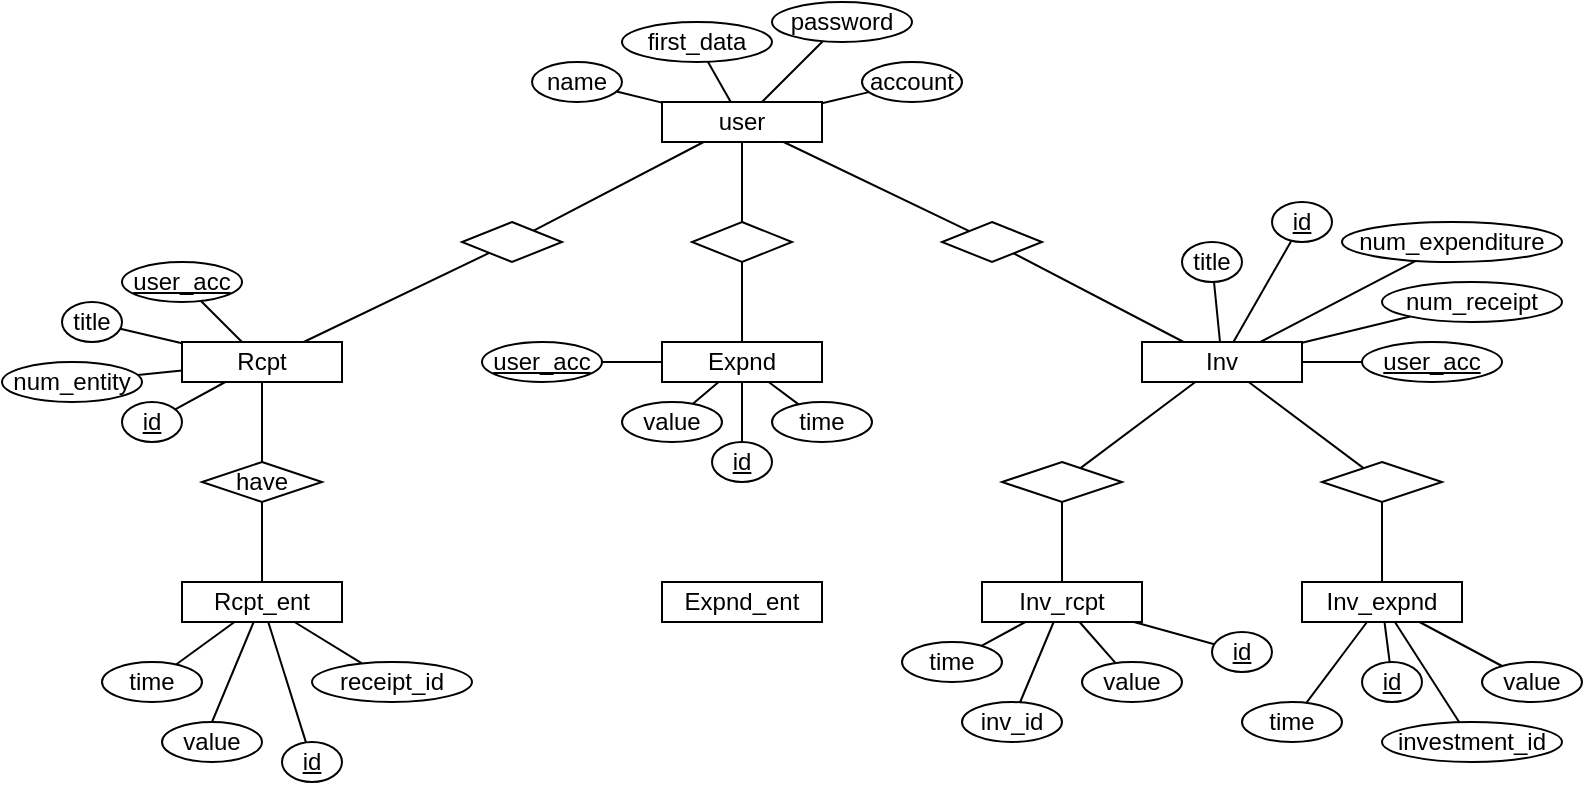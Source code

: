 <mxfile version="14.8.0" type="device"><diagram id="9Buu_Cc-pNRBsCQl5Hp7" name="Page-1"><mxGraphModel dx="865" dy="456" grid="1" gridSize="10" guides="1" tooltips="1" connect="1" arrows="1" fold="1" page="1" pageScale="1" pageWidth="850" pageHeight="1100" math="0" shadow="0"><root><mxCell id="0"/><mxCell id="1" parent="0"/><mxCell id="oZ_vx5jJv_oe8ziemRPR-1" value="Rcpt" style="rounded=0;whiteSpace=wrap;html=1;" parent="1" vertex="1"><mxGeometry x="280" y="300" width="80" height="20" as="geometry"/></mxCell><mxCell id="oZ_vx5jJv_oe8ziemRPR-2" value="user" style="rounded=0;whiteSpace=wrap;html=1;" parent="1" vertex="1"><mxGeometry x="520" y="180" width="80" height="20" as="geometry"/></mxCell><mxCell id="oZ_vx5jJv_oe8ziemRPR-3" value="title" style="ellipse;whiteSpace=wrap;html=1;" parent="1" vertex="1"><mxGeometry x="220" y="280" width="30" height="20" as="geometry"/></mxCell><mxCell id="oZ_vx5jJv_oe8ziemRPR-4" value="num_entity" style="ellipse;whiteSpace=wrap;html=1;" parent="1" vertex="1"><mxGeometry x="190" y="310" width="70" height="20" as="geometry"/></mxCell><mxCell id="oZ_vx5jJv_oe8ziemRPR-5" value="&lt;u&gt;id&lt;/u&gt;" style="ellipse;whiteSpace=wrap;html=1;" parent="1" vertex="1"><mxGeometry x="250" y="330" width="30" height="20" as="geometry"/></mxCell><mxCell id="oZ_vx5jJv_oe8ziemRPR-6" value="account" style="ellipse;whiteSpace=wrap;html=1;" parent="1" vertex="1"><mxGeometry x="620" y="160" width="50" height="20" as="geometry"/></mxCell><mxCell id="oZ_vx5jJv_oe8ziemRPR-7" value="password" style="ellipse;whiteSpace=wrap;html=1;" parent="1" vertex="1"><mxGeometry x="575" y="130" width="70" height="20" as="geometry"/></mxCell><mxCell id="oZ_vx5jJv_oe8ziemRPR-8" value="" style="endArrow=none;html=1;" parent="1" source="oZ_vx5jJv_oe8ziemRPR-7" target="oZ_vx5jJv_oe8ziemRPR-2" edge="1"><mxGeometry width="50" height="50" relative="1" as="geometry"><mxPoint x="350" y="160" as="sourcePoint"/><mxPoint x="400" y="110" as="targetPoint"/></mxGeometry></mxCell><mxCell id="oZ_vx5jJv_oe8ziemRPR-9" value="" style="endArrow=none;html=1;" parent="1" source="oZ_vx5jJv_oe8ziemRPR-2" target="oZ_vx5jJv_oe8ziemRPR-6" edge="1"><mxGeometry width="50" height="50" relative="1" as="geometry"><mxPoint x="440" y="200" as="sourcePoint"/><mxPoint x="490" y="150" as="targetPoint"/></mxGeometry></mxCell><mxCell id="oZ_vx5jJv_oe8ziemRPR-10" value="" style="endArrow=none;html=1;" parent="1" source="oZ_vx5jJv_oe8ziemRPR-1" target="oZ_vx5jJv_oe8ziemRPR-3" edge="1"><mxGeometry width="50" height="50" relative="1" as="geometry"><mxPoint x="300" y="280" as="sourcePoint"/><mxPoint x="350" y="230" as="targetPoint"/></mxGeometry></mxCell><mxCell id="oZ_vx5jJv_oe8ziemRPR-11" value="" style="endArrow=none;html=1;" parent="1" source="oZ_vx5jJv_oe8ziemRPR-1" target="oZ_vx5jJv_oe8ziemRPR-4" edge="1"><mxGeometry width="50" height="50" relative="1" as="geometry"><mxPoint x="400" y="290" as="sourcePoint"/><mxPoint x="450" y="240" as="targetPoint"/></mxGeometry></mxCell><mxCell id="oZ_vx5jJv_oe8ziemRPR-12" value="" style="endArrow=none;html=1;" parent="1" source="oZ_vx5jJv_oe8ziemRPR-5" target="oZ_vx5jJv_oe8ziemRPR-1" edge="1"><mxGeometry width="50" height="50" relative="1" as="geometry"><mxPoint x="230" y="390" as="sourcePoint"/><mxPoint x="280" y="340" as="targetPoint"/></mxGeometry></mxCell><mxCell id="oZ_vx5jJv_oe8ziemRPR-13" value="Rcpt_ent" style="rounded=0;whiteSpace=wrap;html=1;" parent="1" vertex="1"><mxGeometry x="280" y="420" width="80" height="20" as="geometry"/></mxCell><mxCell id="oZ_vx5jJv_oe8ziemRPR-15" value="receipt_id" style="ellipse;whiteSpace=wrap;html=1;" parent="1" vertex="1"><mxGeometry x="345" y="460" width="80" height="20" as="geometry"/></mxCell><mxCell id="oZ_vx5jJv_oe8ziemRPR-16" value="&lt;u&gt;id&lt;/u&gt;" style="ellipse;whiteSpace=wrap;html=1;" parent="1" vertex="1"><mxGeometry x="330" y="500" width="30" height="20" as="geometry"/></mxCell><mxCell id="oZ_vx5jJv_oe8ziemRPR-18" value="" style="endArrow=none;html=1;" parent="1" source="oZ_vx5jJv_oe8ziemRPR-13" target="oZ_vx5jJv_oe8ziemRPR-15" edge="1"><mxGeometry width="50" height="50" relative="1" as="geometry"><mxPoint x="320" y="420" as="sourcePoint"/><mxPoint x="370" y="370" as="targetPoint"/></mxGeometry></mxCell><mxCell id="oZ_vx5jJv_oe8ziemRPR-19" value="" style="endArrow=none;html=1;" parent="1" source="oZ_vx5jJv_oe8ziemRPR-16" target="oZ_vx5jJv_oe8ziemRPR-13" edge="1"><mxGeometry width="50" height="50" relative="1" as="geometry"><mxPoint x="150" y="520" as="sourcePoint"/><mxPoint x="200" y="470" as="targetPoint"/></mxGeometry></mxCell><mxCell id="oZ_vx5jJv_oe8ziemRPR-20" value="have" style="rhombus;whiteSpace=wrap;html=1;" parent="1" vertex="1"><mxGeometry x="290" y="360" width="60" height="20" as="geometry"/></mxCell><mxCell id="oZ_vx5jJv_oe8ziemRPR-21" value="" style="endArrow=none;html=1;" parent="1" source="oZ_vx5jJv_oe8ziemRPR-13" target="oZ_vx5jJv_oe8ziemRPR-20" edge="1"><mxGeometry width="50" height="50" relative="1" as="geometry"><mxPoint x="200" y="460" as="sourcePoint"/><mxPoint x="250" y="410" as="targetPoint"/></mxGeometry></mxCell><mxCell id="oZ_vx5jJv_oe8ziemRPR-22" value="" style="endArrow=none;html=1;" parent="1" source="oZ_vx5jJv_oe8ziemRPR-20" target="oZ_vx5jJv_oe8ziemRPR-1" edge="1"><mxGeometry width="50" height="50" relative="1" as="geometry"><mxPoint x="230" y="460" as="sourcePoint"/><mxPoint x="280" y="410" as="targetPoint"/></mxGeometry></mxCell><mxCell id="oZ_vx5jJv_oe8ziemRPR-24" value="Expnd" style="rounded=0;whiteSpace=wrap;html=1;" parent="1" vertex="1"><mxGeometry x="520" y="300" width="80" height="20" as="geometry"/></mxCell><mxCell id="oZ_vx5jJv_oe8ziemRPR-25" value="&lt;u&gt;id&lt;/u&gt;" style="ellipse;whiteSpace=wrap;html=1;" parent="1" vertex="1"><mxGeometry x="545" y="350" width="30" height="20" as="geometry"/></mxCell><mxCell id="oZ_vx5jJv_oe8ziemRPR-26" value="" style="endArrow=none;html=1;" parent="1" source="oZ_vx5jJv_oe8ziemRPR-25" target="oZ_vx5jJv_oe8ziemRPR-24" edge="1"><mxGeometry width="50" height="50" relative="1" as="geometry"><mxPoint x="510" y="280" as="sourcePoint"/><mxPoint x="750" y="300" as="targetPoint"/></mxGeometry></mxCell><mxCell id="oZ_vx5jJv_oe8ziemRPR-27" value="Inv" style="rounded=0;whiteSpace=wrap;html=1;" parent="1" vertex="1"><mxGeometry x="760" y="300" width="80" height="20" as="geometry"/></mxCell><mxCell id="oZ_vx5jJv_oe8ziemRPR-28" value="&lt;u&gt;id&lt;/u&gt;" style="ellipse;whiteSpace=wrap;html=1;" parent="1" vertex="1"><mxGeometry x="825" y="230" width="30" height="20" as="geometry"/></mxCell><mxCell id="oZ_vx5jJv_oe8ziemRPR-29" value="" style="endArrow=none;html=1;" parent="1" source="oZ_vx5jJv_oe8ziemRPR-28" target="oZ_vx5jJv_oe8ziemRPR-27" edge="1"><mxGeometry width="50" height="50" relative="1" as="geometry"><mxPoint x="830" y="410" as="sourcePoint"/><mxPoint x="880" y="360" as="targetPoint"/></mxGeometry></mxCell><mxCell id="oZ_vx5jJv_oe8ziemRPR-30" value="Inv_rcpt" style="rounded=0;whiteSpace=wrap;html=1;" parent="1" vertex="1"><mxGeometry x="680" y="420" width="80" height="20" as="geometry"/></mxCell><mxCell id="oZ_vx5jJv_oe8ziemRPR-31" value="Inv_expnd" style="rounded=0;whiteSpace=wrap;html=1;" parent="1" vertex="1"><mxGeometry x="840" y="420" width="80" height="20" as="geometry"/></mxCell><mxCell id="oZ_vx5jJv_oe8ziemRPR-32" value="" style="endArrow=none;html=1;" parent="1" source="oZ_vx5jJv_oe8ziemRPR-33" target="oZ_vx5jJv_oe8ziemRPR-27" edge="1"><mxGeometry width="50" height="50" relative="1" as="geometry"><mxPoint x="780" y="350" as="sourcePoint"/><mxPoint x="830" y="330" as="targetPoint"/></mxGeometry></mxCell><mxCell id="oZ_vx5jJv_oe8ziemRPR-33" value="" style="rhombus;whiteSpace=wrap;html=1;" parent="1" vertex="1"><mxGeometry x="690" y="360" width="60" height="20" as="geometry"/></mxCell><mxCell id="oZ_vx5jJv_oe8ziemRPR-34" value="" style="rhombus;whiteSpace=wrap;html=1;" parent="1" vertex="1"><mxGeometry x="850" y="360" width="60" height="20" as="geometry"/></mxCell><mxCell id="oZ_vx5jJv_oe8ziemRPR-35" value="" style="endArrow=none;html=1;" parent="1" source="oZ_vx5jJv_oe8ziemRPR-27" target="oZ_vx5jJv_oe8ziemRPR-34" edge="1"><mxGeometry width="50" height="50" relative="1" as="geometry"><mxPoint x="800" y="370" as="sourcePoint"/><mxPoint x="850" y="320" as="targetPoint"/></mxGeometry></mxCell><mxCell id="oZ_vx5jJv_oe8ziemRPR-36" value="" style="endArrow=none;html=1;" parent="1" source="oZ_vx5jJv_oe8ziemRPR-30" target="oZ_vx5jJv_oe8ziemRPR-33" edge="1"><mxGeometry width="50" height="50" relative="1" as="geometry"><mxPoint x="630" y="410" as="sourcePoint"/><mxPoint x="650" y="380" as="targetPoint"/></mxGeometry></mxCell><mxCell id="oZ_vx5jJv_oe8ziemRPR-37" value="" style="endArrow=none;html=1;" parent="1" source="oZ_vx5jJv_oe8ziemRPR-34" target="oZ_vx5jJv_oe8ziemRPR-31" edge="1"><mxGeometry width="50" height="50" relative="1" as="geometry"><mxPoint x="640" y="500" as="sourcePoint"/><mxPoint x="690" y="450" as="targetPoint"/></mxGeometry></mxCell><mxCell id="oZ_vx5jJv_oe8ziemRPR-38" value="time" style="ellipse;whiteSpace=wrap;html=1;" parent="1" vertex="1"><mxGeometry x="640" y="450" width="50" height="20" as="geometry"/></mxCell><mxCell id="oZ_vx5jJv_oe8ziemRPR-39" value="time" style="ellipse;whiteSpace=wrap;html=1;" parent="1" vertex="1"><mxGeometry x="240" y="460" width="50" height="20" as="geometry"/></mxCell><mxCell id="oZ_vx5jJv_oe8ziemRPR-40" value="" style="endArrow=none;html=1;" parent="1" source="oZ_vx5jJv_oe8ziemRPR-13" target="oZ_vx5jJv_oe8ziemRPR-39" edge="1"><mxGeometry width="50" height="50" relative="1" as="geometry"><mxPoint x="320" y="580" as="sourcePoint"/><mxPoint x="370" y="530" as="targetPoint"/></mxGeometry></mxCell><mxCell id="oZ_vx5jJv_oe8ziemRPR-41" value="" style="endArrow=none;html=1;" parent="1" source="oZ_vx5jJv_oe8ziemRPR-38" target="oZ_vx5jJv_oe8ziemRPR-30" edge="1"><mxGeometry width="50" height="50" relative="1" as="geometry"><mxPoint x="795" y="505" as="sourcePoint"/><mxPoint x="785" y="465" as="targetPoint"/></mxGeometry></mxCell><mxCell id="oZ_vx5jJv_oe8ziemRPR-42" value="&lt;u&gt;id&lt;/u&gt;" style="ellipse;whiteSpace=wrap;html=1;" parent="1" vertex="1"><mxGeometry x="795" y="445" width="30" height="20" as="geometry"/></mxCell><mxCell id="oZ_vx5jJv_oe8ziemRPR-43" value="" style="endArrow=none;html=1;" parent="1" source="oZ_vx5jJv_oe8ziemRPR-42" target="oZ_vx5jJv_oe8ziemRPR-30" edge="1"><mxGeometry width="50" height="50" relative="1" as="geometry"><mxPoint x="635" y="485" as="sourcePoint"/><mxPoint x="685" y="435" as="targetPoint"/></mxGeometry></mxCell><mxCell id="oZ_vx5jJv_oe8ziemRPR-44" value="first_data" style="ellipse;whiteSpace=wrap;html=1;" parent="1" vertex="1"><mxGeometry x="500" y="140" width="75" height="20" as="geometry"/></mxCell><mxCell id="oZ_vx5jJv_oe8ziemRPR-45" value="time" style="ellipse;whiteSpace=wrap;html=1;" parent="1" vertex="1"><mxGeometry x="810" y="480" width="50" height="20" as="geometry"/></mxCell><mxCell id="oZ_vx5jJv_oe8ziemRPR-46" value="" style="endArrow=none;html=1;" parent="1" source="oZ_vx5jJv_oe8ziemRPR-45" target="oZ_vx5jJv_oe8ziemRPR-31" edge="1"><mxGeometry width="50" height="50" relative="1" as="geometry"><mxPoint x="950" y="510" as="sourcePoint"/><mxPoint x="925" y="460.0" as="targetPoint"/></mxGeometry></mxCell><mxCell id="oZ_vx5jJv_oe8ziemRPR-47" value="&lt;u&gt;id&lt;/u&gt;" style="ellipse;whiteSpace=wrap;html=1;" parent="1" vertex="1"><mxGeometry x="870" y="460" width="30" height="20" as="geometry"/></mxCell><mxCell id="oZ_vx5jJv_oe8ziemRPR-48" value="" style="endArrow=none;html=1;" parent="1" source="oZ_vx5jJv_oe8ziemRPR-47" target="oZ_vx5jJv_oe8ziemRPR-31" edge="1"><mxGeometry width="50" height="50" relative="1" as="geometry"><mxPoint x="790" y="490" as="sourcePoint"/><mxPoint x="938.125" y="460.0" as="targetPoint"/></mxGeometry></mxCell><mxCell id="oZ_vx5jJv_oe8ziemRPR-49" value="" style="endArrow=none;html=1;" parent="1" source="oZ_vx5jJv_oe8ziemRPR-44" target="oZ_vx5jJv_oe8ziemRPR-2" edge="1"><mxGeometry width="50" height="50" relative="1" as="geometry"><mxPoint x="410" y="185" as="sourcePoint"/><mxPoint x="340" y="100" as="targetPoint"/></mxGeometry></mxCell><mxCell id="oZ_vx5jJv_oe8ziemRPR-54" value="value" style="ellipse;whiteSpace=wrap;html=1;" parent="1" vertex="1"><mxGeometry x="730" y="460" width="50" height="20" as="geometry"/></mxCell><mxCell id="oZ_vx5jJv_oe8ziemRPR-55" value="value" style="ellipse;whiteSpace=wrap;html=1;" parent="1" vertex="1"><mxGeometry x="930" y="460" width="50" height="20" as="geometry"/></mxCell><mxCell id="oZ_vx5jJv_oe8ziemRPR-56" value="" style="endArrow=none;html=1;" parent="1" source="oZ_vx5jJv_oe8ziemRPR-31" target="oZ_vx5jJv_oe8ziemRPR-55" edge="1"><mxGeometry width="50" height="50" relative="1" as="geometry"><mxPoint x="1035" y="370" as="sourcePoint"/><mxPoint x="945" y="530" as="targetPoint"/></mxGeometry></mxCell><mxCell id="oZ_vx5jJv_oe8ziemRPR-57" value="value" style="ellipse;whiteSpace=wrap;html=1;" parent="1" vertex="1"><mxGeometry x="270" y="490" width="50" height="20" as="geometry"/></mxCell><mxCell id="oZ_vx5jJv_oe8ziemRPR-58" value="" style="endArrow=none;html=1;entryX=0.5;entryY=0;entryDx=0;entryDy=0;" parent="1" source="oZ_vx5jJv_oe8ziemRPR-13" target="oZ_vx5jJv_oe8ziemRPR-57" edge="1"><mxGeometry width="50" height="50" relative="1" as="geometry"><mxPoint x="242.5" y="500.0" as="sourcePoint"/><mxPoint x="357.5" y="370" as="targetPoint"/></mxGeometry></mxCell><mxCell id="oZ_vx5jJv_oe8ziemRPR-60" value="title" style="ellipse;whiteSpace=wrap;html=1;" parent="1" vertex="1"><mxGeometry x="780" y="250" width="30" height="20" as="geometry"/></mxCell><mxCell id="oZ_vx5jJv_oe8ziemRPR-61" value="" style="endArrow=none;html=1;" parent="1" source="oZ_vx5jJv_oe8ziemRPR-27" target="oZ_vx5jJv_oe8ziemRPR-60" edge="1"><mxGeometry width="50" height="50" relative="1" as="geometry"><mxPoint x="873.125" y="280" as="sourcePoint"/><mxPoint x="900" y="210" as="targetPoint"/></mxGeometry></mxCell><mxCell id="oZ_vx5jJv_oe8ziemRPR-63" value="" style="endArrow=none;html=1;" parent="1" source="oZ_vx5jJv_oe8ziemRPR-54" target="oZ_vx5jJv_oe8ziemRPR-30" edge="1"><mxGeometry width="50" height="50" relative="1" as="geometry"><mxPoint x="655" y="515" as="sourcePoint"/><mxPoint x="705" y="465" as="targetPoint"/></mxGeometry></mxCell><mxCell id="oZ_vx5jJv_oe8ziemRPR-70" value="" style="endArrow=none;html=1;" parent="1" source="oZ_vx5jJv_oe8ziemRPR-71" target="oZ_vx5jJv_oe8ziemRPR-2" edge="1"><mxGeometry width="50" height="50" relative="1" as="geometry"><mxPoint x="737.58" y="180" as="sourcePoint"/><mxPoint x="772.413" y="150" as="targetPoint"/></mxGeometry></mxCell><mxCell id="oZ_vx5jJv_oe8ziemRPR-71" value="" style="rhombus;whiteSpace=wrap;html=1;" parent="1" vertex="1"><mxGeometry x="660" y="240" width="50" height="20" as="geometry"/></mxCell><mxCell id="oZ_vx5jJv_oe8ziemRPR-72" value="" style="endArrow=none;html=1;" parent="1" source="oZ_vx5jJv_oe8ziemRPR-27" target="oZ_vx5jJv_oe8ziemRPR-71" edge="1"><mxGeometry width="50" height="50" relative="1" as="geometry"><mxPoint x="790.705" y="265" as="sourcePoint"/><mxPoint x="767.58" y="210" as="targetPoint"/></mxGeometry></mxCell><mxCell id="oZ_vx5jJv_oe8ziemRPR-81" value="" style="rhombus;whiteSpace=wrap;html=1;" parent="1" vertex="1"><mxGeometry x="535" y="240" width="50" height="20" as="geometry"/></mxCell><mxCell id="oZ_vx5jJv_oe8ziemRPR-82" value="" style="endArrow=none;html=1;" parent="1" source="oZ_vx5jJv_oe8ziemRPR-81" target="oZ_vx5jJv_oe8ziemRPR-2" edge="1"><mxGeometry width="50" height="50" relative="1" as="geometry"><mxPoint x="510" y="240" as="sourcePoint"/><mxPoint x="590" y="180" as="targetPoint"/></mxGeometry></mxCell><mxCell id="oZ_vx5jJv_oe8ziemRPR-83" value="" style="endArrow=none;html=1;" parent="1" source="oZ_vx5jJv_oe8ziemRPR-24" target="oZ_vx5jJv_oe8ziemRPR-81" edge="1"><mxGeometry width="50" height="50" relative="1" as="geometry"><mxPoint x="460" y="290" as="sourcePoint"/><mxPoint x="510" y="240" as="targetPoint"/></mxGeometry></mxCell><mxCell id="oZ_vx5jJv_oe8ziemRPR-85" value="" style="rhombus;whiteSpace=wrap;html=1;" parent="1" vertex="1"><mxGeometry x="420" y="240" width="50" height="20" as="geometry"/></mxCell><mxCell id="oZ_vx5jJv_oe8ziemRPR-86" value="" style="endArrow=none;html=1;" parent="1" source="oZ_vx5jJv_oe8ziemRPR-85" target="oZ_vx5jJv_oe8ziemRPR-2" edge="1"><mxGeometry width="50" height="50" relative="1" as="geometry"><mxPoint x="425" y="240" as="sourcePoint"/><mxPoint x="475" y="200" as="targetPoint"/></mxGeometry></mxCell><mxCell id="oZ_vx5jJv_oe8ziemRPR-87" value="" style="endArrow=none;html=1;" parent="1" source="oZ_vx5jJv_oe8ziemRPR-1" target="oZ_vx5jJv_oe8ziemRPR-85" edge="1"><mxGeometry width="50" height="50" relative="1" as="geometry"><mxPoint x="475" y="300" as="sourcePoint"/><mxPoint x="425" y="240" as="targetPoint"/></mxGeometry></mxCell><mxCell id="oZ_vx5jJv_oe8ziemRPR-88" value="num_receipt" style="ellipse;whiteSpace=wrap;html=1;" parent="1" vertex="1"><mxGeometry x="880" y="270" width="90" height="20" as="geometry"/></mxCell><mxCell id="oZ_vx5jJv_oe8ziemRPR-89" value="num_expenditure" style="ellipse;whiteSpace=wrap;html=1;" parent="1" vertex="1"><mxGeometry x="860" y="240" width="110" height="20" as="geometry"/></mxCell><mxCell id="oZ_vx5jJv_oe8ziemRPR-90" value="" style="endArrow=none;html=1;" parent="1" source="oZ_vx5jJv_oe8ziemRPR-27" target="oZ_vx5jJv_oe8ziemRPR-89" edge="1"><mxGeometry width="50" height="50" relative="1" as="geometry"><mxPoint x="970" y="260" as="sourcePoint"/><mxPoint x="1020" y="210" as="targetPoint"/></mxGeometry></mxCell><mxCell id="oZ_vx5jJv_oe8ziemRPR-91" value="" style="endArrow=none;html=1;" parent="1" source="oZ_vx5jJv_oe8ziemRPR-88" target="oZ_vx5jJv_oe8ziemRPR-27" edge="1"><mxGeometry width="50" height="50" relative="1" as="geometry"><mxPoint x="960" y="290" as="sourcePoint"/><mxPoint x="868" y="300" as="targetPoint"/></mxGeometry></mxCell><mxCell id="oZ_vx5jJv_oe8ziemRPR-94" value="inv_id" style="ellipse;whiteSpace=wrap;html=1;" parent="1" vertex="1"><mxGeometry x="670" y="480" width="50" height="20" as="geometry"/></mxCell><mxCell id="oZ_vx5jJv_oe8ziemRPR-95" value="investment_id" style="ellipse;whiteSpace=wrap;html=1;" parent="1" vertex="1"><mxGeometry x="880" y="490" width="90" height="20" as="geometry"/></mxCell><mxCell id="oZ_vx5jJv_oe8ziemRPR-96" value="" style="endArrow=none;html=1;" parent="1" source="oZ_vx5jJv_oe8ziemRPR-94" target="oZ_vx5jJv_oe8ziemRPR-30" edge="1"><mxGeometry width="50" height="50" relative="1" as="geometry"><mxPoint x="615" y="460" as="sourcePoint"/><mxPoint x="665" y="410" as="targetPoint"/></mxGeometry></mxCell><mxCell id="oZ_vx5jJv_oe8ziemRPR-97" value="" style="endArrow=none;html=1;" parent="1" source="oZ_vx5jJv_oe8ziemRPR-31" target="oZ_vx5jJv_oe8ziemRPR-95" edge="1"><mxGeometry width="50" height="50" relative="1" as="geometry"><mxPoint x="975" y="390" as="sourcePoint"/><mxPoint x="1025" y="340" as="targetPoint"/></mxGeometry></mxCell><mxCell id="oZ_vx5jJv_oe8ziemRPR-99" value="value" style="ellipse;whiteSpace=wrap;html=1;" parent="1" vertex="1"><mxGeometry x="500" y="330" width="50" height="20" as="geometry"/></mxCell><mxCell id="oZ_vx5jJv_oe8ziemRPR-100" value="time" style="ellipse;whiteSpace=wrap;html=1;" parent="1" vertex="1"><mxGeometry x="575" y="330" width="50" height="20" as="geometry"/></mxCell><mxCell id="oZ_vx5jJv_oe8ziemRPR-101" value="" style="endArrow=none;html=1;" parent="1" source="oZ_vx5jJv_oe8ziemRPR-99" target="oZ_vx5jJv_oe8ziemRPR-24" edge="1"><mxGeometry width="50" height="50" relative="1" as="geometry"><mxPoint x="470" y="330" as="sourcePoint"/><mxPoint x="520" y="280" as="targetPoint"/></mxGeometry></mxCell><mxCell id="oZ_vx5jJv_oe8ziemRPR-102" value="" style="endArrow=none;html=1;" parent="1" source="oZ_vx5jJv_oe8ziemRPR-100" target="oZ_vx5jJv_oe8ziemRPR-24" edge="1"><mxGeometry width="50" height="50" relative="1" as="geometry"><mxPoint x="470" y="340" as="sourcePoint"/><mxPoint x="520" y="290" as="targetPoint"/></mxGeometry></mxCell><mxCell id="1qHGx6vAjADvJ_asKUmI-5" value="&lt;u&gt;user_acc&lt;/u&gt;" style="ellipse;whiteSpace=wrap;html=1;" vertex="1" parent="1"><mxGeometry x="250" y="260" width="60" height="20" as="geometry"/></mxCell><mxCell id="1qHGx6vAjADvJ_asKUmI-6" value="" style="endArrow=none;html=1;" edge="1" parent="1" source="1qHGx6vAjADvJ_asKUmI-5" target="oZ_vx5jJv_oe8ziemRPR-1"><mxGeometry width="50" height="50" relative="1" as="geometry"><mxPoint x="40" y="290" as="sourcePoint"/><mxPoint x="90" y="240" as="targetPoint"/></mxGeometry></mxCell><mxCell id="1qHGx6vAjADvJ_asKUmI-7" value="&lt;u&gt;user_acc&lt;/u&gt;" style="ellipse;whiteSpace=wrap;html=1;" vertex="1" parent="1"><mxGeometry x="870" y="300" width="70" height="20" as="geometry"/></mxCell><mxCell id="1qHGx6vAjADvJ_asKUmI-8" value="" style="endArrow=none;html=1;" edge="1" parent="1" source="oZ_vx5jJv_oe8ziemRPR-27" target="1qHGx6vAjADvJ_asKUmI-7"><mxGeometry width="50" height="50" relative="1" as="geometry"><mxPoint x="850" y="340" as="sourcePoint"/><mxPoint x="920" y="360" as="targetPoint"/></mxGeometry></mxCell><mxCell id="1qHGx6vAjADvJ_asKUmI-11" value="Expnd_ent" style="rounded=0;whiteSpace=wrap;html=1;" vertex="1" parent="1"><mxGeometry x="520" y="420" width="80" height="20" as="geometry"/></mxCell><mxCell id="1qHGx6vAjADvJ_asKUmI-12" value="name" style="ellipse;whiteSpace=wrap;html=1;" vertex="1" parent="1"><mxGeometry x="455" y="160" width="45" height="20" as="geometry"/></mxCell><mxCell id="1qHGx6vAjADvJ_asKUmI-13" value="" style="endArrow=none;html=1;" edge="1" parent="1" source="oZ_vx5jJv_oe8ziemRPR-2" target="1qHGx6vAjADvJ_asKUmI-12"><mxGeometry width="50" height="50" relative="1" as="geometry"><mxPoint x="300" y="230" as="sourcePoint"/><mxPoint x="350" y="180" as="targetPoint"/></mxGeometry></mxCell><mxCell id="1qHGx6vAjADvJ_asKUmI-14" value="&lt;u&gt;user_acc&lt;/u&gt;" style="ellipse;whiteSpace=wrap;html=1;" vertex="1" parent="1"><mxGeometry x="430" y="300" width="60" height="20" as="geometry"/></mxCell><mxCell id="1qHGx6vAjADvJ_asKUmI-15" value="" style="endArrow=none;html=1;" edge="1" parent="1" source="oZ_vx5jJv_oe8ziemRPR-24" target="1qHGx6vAjADvJ_asKUmI-14"><mxGeometry width="50" height="50" relative="1" as="geometry"><mxPoint x="450" y="390" as="sourcePoint"/><mxPoint x="500" y="340" as="targetPoint"/></mxGeometry></mxCell></root></mxGraphModel></diagram></mxfile>